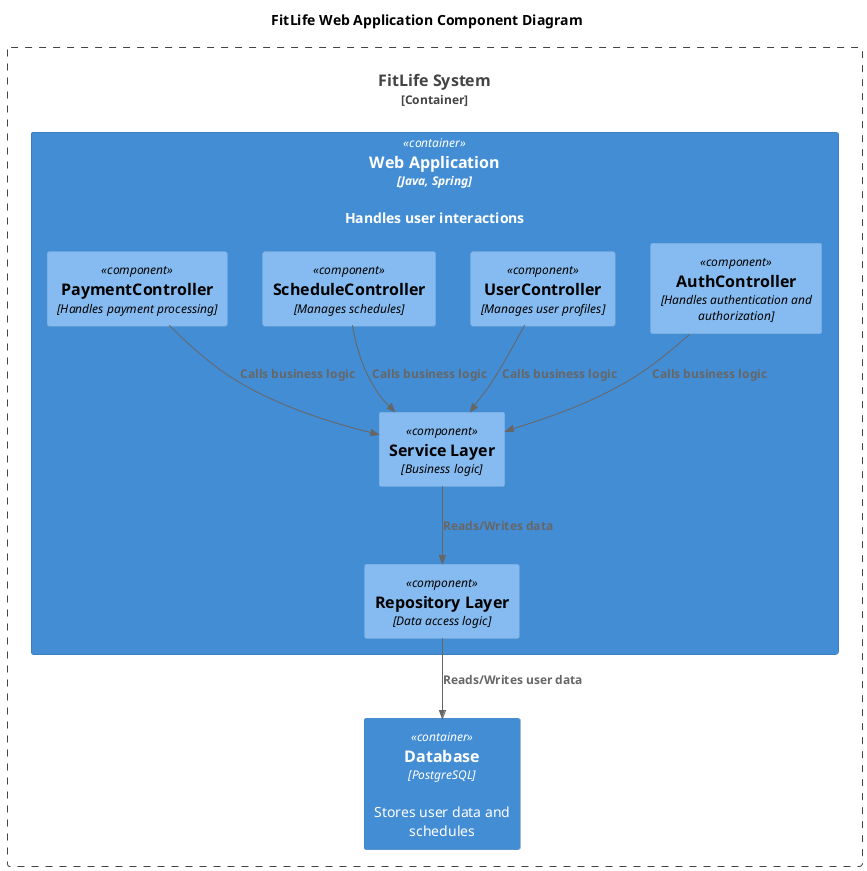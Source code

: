 @startuml FitLife_Component_WebApp
title FitLife Web Application Component Diagram

top to bottom direction

!include <C4/C4_Component>

Container_Boundary(FitLifeSystem, "FitLife System") {
  Container(WebApp, "Web Application", "Java, Spring", "Handles user interactions")
  Container(Database, "Database", "PostgreSQL", "Stores user data and schedules")
}

Container(WebApp, "Web Application", "Java, Spring") {
  Component(AuthController, "AuthController", "Handles authentication and authorization")
  Component(UserController, "UserController", "Manages user profiles")
  Component(ScheduleController, "ScheduleController", "Manages schedules")
  Component(PaymentController, "PaymentController", "Handles payment processing")
  Component(ServiceLayer, "Service Layer", "Business logic")
  Component(RepositoryLayer, "Repository Layer", "Data access logic")
}

Rel(AuthController, ServiceLayer, "Calls business logic")
Rel(UserController, ServiceLayer, "Calls business logic")
Rel(ScheduleController, ServiceLayer, "Calls business logic")
Rel(PaymentController, ServiceLayer, "Calls business logic")
Rel(ServiceLayer, RepositoryLayer, "Reads/Writes data")
Rel(RepositoryLayer, Database, "Reads/Writes user data")

@enduml
